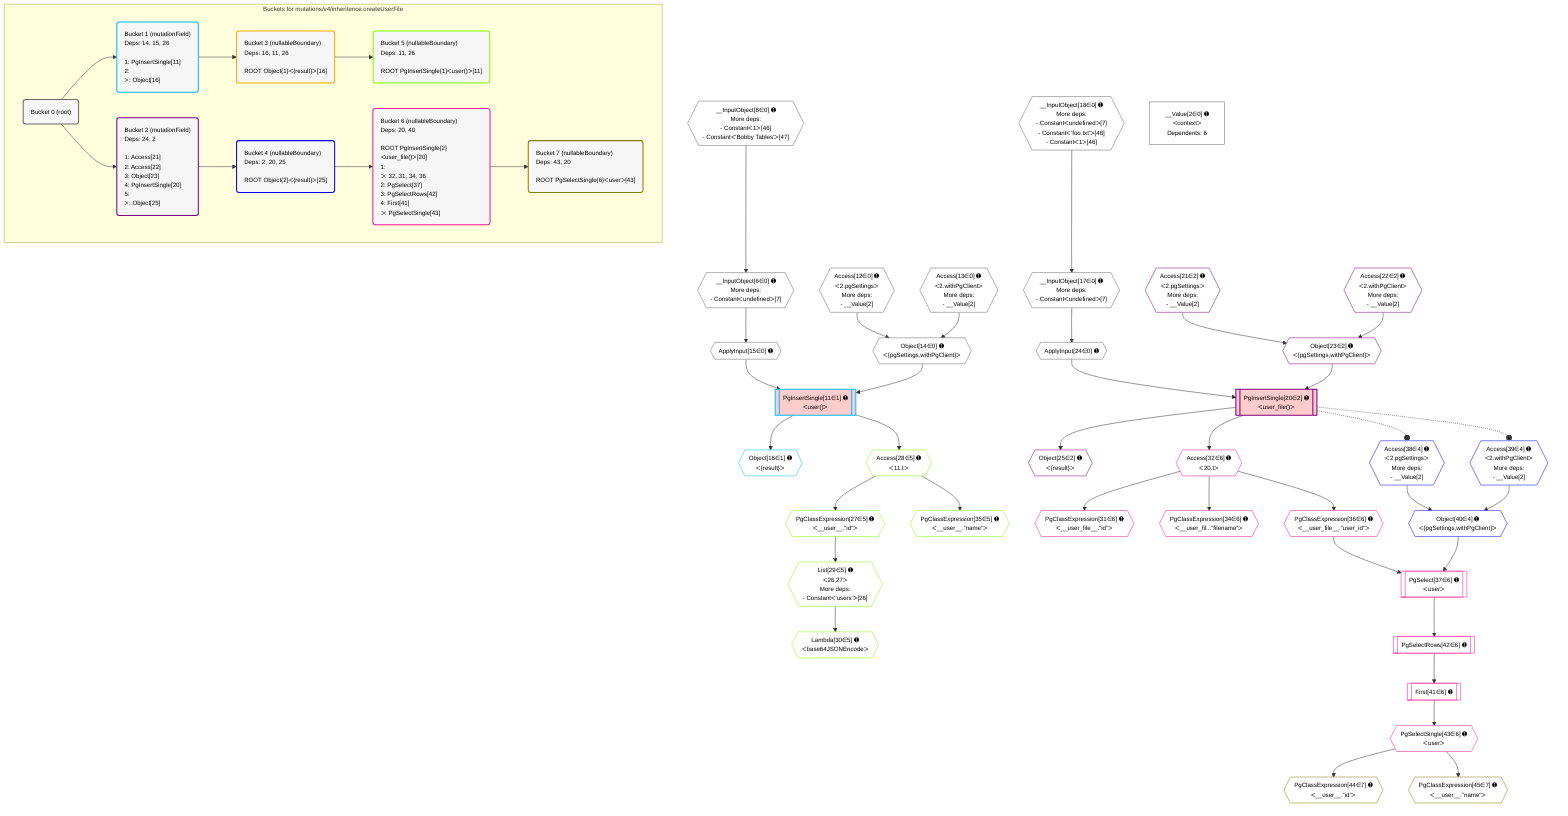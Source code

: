 %%{init: {'themeVariables': { 'fontSize': '12px'}}}%%
graph TD
    classDef path fill:#eee,stroke:#000,color:#000
    classDef plan fill:#fff,stroke-width:1px,color:#000
    classDef itemplan fill:#fff,stroke-width:2px,color:#000
    classDef unbatchedplan fill:#dff,stroke-width:1px,color:#000
    classDef sideeffectplan fill:#fcc,stroke-width:2px,color:#000
    classDef bucket fill:#f6f6f6,color:#000,stroke-width:2px,text-align:left

    subgraph "Buckets for mutations/v4/inheritence.createUserFile"
    Bucket0("Bucket 0 (root)"):::bucket
    Bucket1("Bucket 1 (mutationField)<br />Deps: 14, 15, 26<br /><br />1: PgInsertSingle[11]<br />2: <br />ᐳ: Object[16]"):::bucket
    Bucket2("Bucket 2 (mutationField)<br />Deps: 24, 2<br /><br />1: Access[21]<br />2: Access[22]<br />3: Object[23]<br />4: PgInsertSingle[20]<br />5: <br />ᐳ: Object[25]"):::bucket
    Bucket3("Bucket 3 (nullableBoundary)<br />Deps: 16, 11, 26<br /><br />ROOT Object{1}ᐸ{result}ᐳ[16]"):::bucket
    Bucket4("Bucket 4 (nullableBoundary)<br />Deps: 2, 20, 25<br /><br />ROOT Object{2}ᐸ{result}ᐳ[25]"):::bucket
    Bucket5("Bucket 5 (nullableBoundary)<br />Deps: 11, 26<br /><br />ROOT PgInsertSingle{1}ᐸuser()ᐳ[11]"):::bucket
    Bucket6("Bucket 6 (nullableBoundary)<br />Deps: 20, 40<br /><br />ROOT PgInsertSingle{2}ᐸuser_file()ᐳ[20]<br />1: <br />ᐳ: 32, 31, 34, 36<br />2: PgSelect[37]<br />3: PgSelectRows[42]<br />4: First[41]<br />ᐳ: PgSelectSingle[43]"):::bucket
    Bucket7("Bucket 7 (nullableBoundary)<br />Deps: 43, 20<br /><br />ROOT PgSelectSingle{6}ᐸuserᐳ[43]"):::bucket
    end
    Bucket0 --> Bucket1 & Bucket2
    Bucket1 --> Bucket3
    Bucket2 --> Bucket4
    Bucket3 --> Bucket5
    Bucket4 --> Bucket6
    Bucket6 --> Bucket7

    %% plan dependencies
    __InputObject18{{"__InputObject[18∈0] ➊<br />More deps:<br />- Constantᐸundefinedᐳ[7]<br />- Constantᐸ'foo.txt'ᐳ[48]<br />- Constantᐸ1ᐳ[46]"}}:::plan
    __InputObject6{{"__InputObject[6∈0] ➊<br />More deps:<br />- Constantᐸundefinedᐳ[7]"}}:::plan
    __InputObject8{{"__InputObject[8∈0] ➊<br />More deps:<br />- Constantᐸ1ᐳ[46]<br />- Constantᐸ'Bobby Tables'ᐳ[47]"}}:::plan
    __InputObject8 --> __InputObject6
    Object14{{"Object[14∈0] ➊<br />ᐸ{pgSettings,withPgClient}ᐳ"}}:::plan
    Access12{{"Access[12∈0] ➊<br />ᐸ2.pgSettingsᐳ<br />More deps:<br />- __Value[2]"}}:::plan
    Access13{{"Access[13∈0] ➊<br />ᐸ2.withPgClientᐳ<br />More deps:<br />- __Value[2]"}}:::plan
    Access12 & Access13 --> Object14
    __InputObject17{{"__InputObject[17∈0] ➊<br />More deps:<br />- Constantᐸundefinedᐳ[7]"}}:::plan
    __InputObject18 --> __InputObject17
    ApplyInput15{{"ApplyInput[15∈0] ➊"}}:::plan
    __InputObject6 --> ApplyInput15
    ApplyInput24{{"ApplyInput[24∈0] ➊"}}:::plan
    __InputObject17 --> ApplyInput24
    __Value2["__Value[2∈0] ➊<br />ᐸcontextᐳ<br />Dependents: 6"]:::plan
    PgInsertSingle11[["PgInsertSingle[11∈1] ➊<br />ᐸuser()ᐳ"]]:::sideeffectplan
    Object14 & ApplyInput15 --> PgInsertSingle11
    Object16{{"Object[16∈1] ➊<br />ᐸ{result}ᐳ"}}:::plan
    PgInsertSingle11 --> Object16
    PgInsertSingle20[["PgInsertSingle[20∈2] ➊<br />ᐸuser_file()ᐳ"]]:::sideeffectplan
    Object23{{"Object[23∈2] ➊<br />ᐸ{pgSettings,withPgClient}ᐳ"}}:::plan
    Object23 & ApplyInput24 --> PgInsertSingle20
    Access21{{"Access[21∈2] ➊<br />ᐸ2.pgSettingsᐳ<br />More deps:<br />- __Value[2]"}}:::plan
    Access22{{"Access[22∈2] ➊<br />ᐸ2.withPgClientᐳ<br />More deps:<br />- __Value[2]"}}:::plan
    Access21 & Access22 --> Object23
    Object25{{"Object[25∈2] ➊<br />ᐸ{result}ᐳ"}}:::plan
    PgInsertSingle20 --> Object25
    Object40{{"Object[40∈4] ➊<br />ᐸ{pgSettings,withPgClient}ᐳ"}}:::plan
    Access38{{"Access[38∈4] ➊<br />ᐸ2.pgSettingsᐳ<br />More deps:<br />- __Value[2]"}}:::plan
    Access39{{"Access[39∈4] ➊<br />ᐸ2.withPgClientᐳ<br />More deps:<br />- __Value[2]"}}:::plan
    Access38 & Access39 --> Object40
    List29{{"List[29∈5] ➊<br />ᐸ26,27ᐳ<br />More deps:<br />- Constantᐸ'users'ᐳ[26]"}}:::plan
    PgClassExpression27{{"PgClassExpression[27∈5] ➊<br />ᐸ__user__.”id”ᐳ"}}:::plan
    PgClassExpression27 --> List29
    Access28{{"Access[28∈5] ➊<br />ᐸ11.tᐳ"}}:::plan
    Access28 --> PgClassExpression27
    PgInsertSingle11 --> Access28
    Lambda30{{"Lambda[30∈5] ➊<br />ᐸbase64JSONEncodeᐳ"}}:::plan
    List29 --> Lambda30
    PgClassExpression35{{"PgClassExpression[35∈5] ➊<br />ᐸ__user__.”name”ᐳ"}}:::plan
    Access28 --> PgClassExpression35
    PgSelect37[["PgSelect[37∈6] ➊<br />ᐸuserᐳ"]]:::plan
    PgClassExpression36{{"PgClassExpression[36∈6] ➊<br />ᐸ__user_file__.”user_id”ᐳ"}}:::plan
    Object40 & PgClassExpression36 --> PgSelect37
    PgClassExpression31{{"PgClassExpression[31∈6] ➊<br />ᐸ__user_file__.”id”ᐳ"}}:::plan
    Access32{{"Access[32∈6] ➊<br />ᐸ20.tᐳ"}}:::plan
    Access32 --> PgClassExpression31
    PgInsertSingle20 --> Access32
    PgClassExpression34{{"PgClassExpression[34∈6] ➊<br />ᐸ__user_fil...”filename”ᐳ"}}:::plan
    Access32 --> PgClassExpression34
    Access32 --> PgClassExpression36
    First41[["First[41∈6] ➊"]]:::plan
    PgSelectRows42[["PgSelectRows[42∈6] ➊"]]:::plan
    PgSelectRows42 --> First41
    PgSelect37 --> PgSelectRows42
    PgSelectSingle43{{"PgSelectSingle[43∈6] ➊<br />ᐸuserᐳ"}}:::plan
    First41 --> PgSelectSingle43
    PgClassExpression44{{"PgClassExpression[44∈7] ➊<br />ᐸ__user__.”id”ᐳ"}}:::plan
    PgSelectSingle43 --> PgClassExpression44
    PgClassExpression45{{"PgClassExpression[45∈7] ➊<br />ᐸ__user__.”name”ᐳ"}}:::plan
    PgSelectSingle43 --> PgClassExpression45

    %% define steps
    classDef bucket0 stroke:#696969
    class Bucket0,__Value2,__InputObject6,__InputObject8,Access12,Access13,Object14,ApplyInput15,__InputObject17,__InputObject18,ApplyInput24 bucket0
    classDef bucket1 stroke:#00bfff
    class Bucket1,PgInsertSingle11,Object16 bucket1
    classDef bucket2 stroke:#7f007f
    class Bucket2,PgInsertSingle20,Access21,Access22,Object23,Object25 bucket2
    classDef bucket3 stroke:#ffa500
    class Bucket3 bucket3
    classDef bucket4 stroke:#0000ff
    class Bucket4,Access38,Access39,Object40 bucket4
    classDef bucket5 stroke:#7fff00
    class Bucket5,PgClassExpression27,Access28,List29,Lambda30,PgClassExpression35 bucket5
    classDef bucket6 stroke:#ff1493
    class Bucket6,PgClassExpression31,Access32,PgClassExpression34,PgClassExpression36,PgSelect37,First41,PgSelectRows42,PgSelectSingle43 bucket6
    classDef bucket7 stroke:#808000
    class Bucket7,PgClassExpression44,PgClassExpression45 bucket7

    %% implicit side effects
    PgInsertSingle20 -.-o Access38
    PgInsertSingle20 -.-o Access39